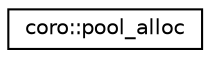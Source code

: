 digraph "Graphical Class Hierarchy"
{
 // LATEX_PDF_SIZE
  edge [fontname="Helvetica",fontsize="10",labelfontname="Helvetica",labelfontsize="10"];
  node [fontname="Helvetica",fontsize="10",shape=record];
  rankdir="LR";
  Node0 [label="coro::pool_alloc",height=0.2,width=0.4,color="black", fillcolor="white", style="filled",URL="$classcoro_1_1pool__alloc.html",tooltip="A corutine allocator that caches unused frames in the pool."];
}
